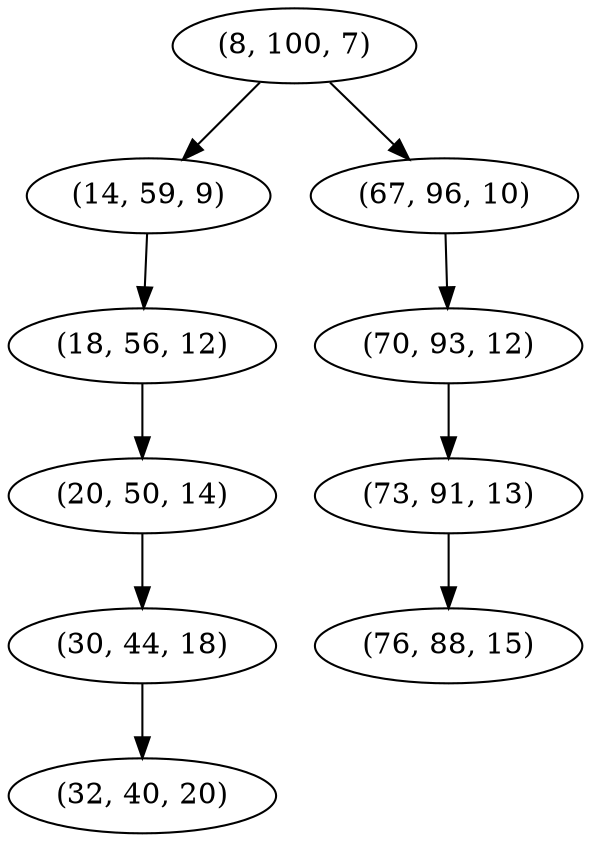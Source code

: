 digraph tree {
    "(8, 100, 7)";
    "(14, 59, 9)";
    "(18, 56, 12)";
    "(20, 50, 14)";
    "(30, 44, 18)";
    "(32, 40, 20)";
    "(67, 96, 10)";
    "(70, 93, 12)";
    "(73, 91, 13)";
    "(76, 88, 15)";
    "(8, 100, 7)" -> "(14, 59, 9)";
    "(8, 100, 7)" -> "(67, 96, 10)";
    "(14, 59, 9)" -> "(18, 56, 12)";
    "(18, 56, 12)" -> "(20, 50, 14)";
    "(20, 50, 14)" -> "(30, 44, 18)";
    "(30, 44, 18)" -> "(32, 40, 20)";
    "(67, 96, 10)" -> "(70, 93, 12)";
    "(70, 93, 12)" -> "(73, 91, 13)";
    "(73, 91, 13)" -> "(76, 88, 15)";
}
